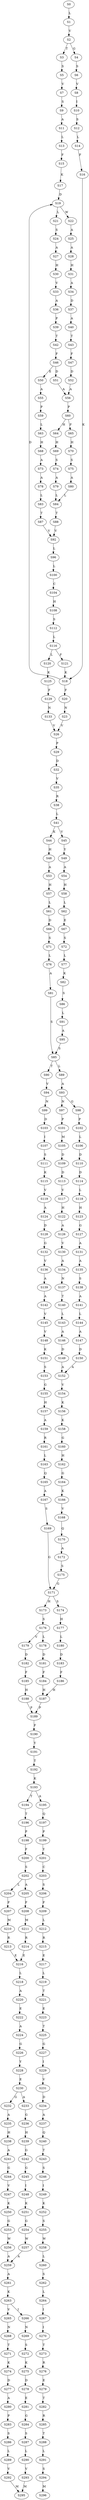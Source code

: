 strict digraph  {
	S0 -> S1 [ label = L ];
	S1 -> S2 [ label = V ];
	S2 -> S3 [ label = T ];
	S2 -> S4 [ label = G ];
	S3 -> S5 [ label = S ];
	S4 -> S6 [ label = S ];
	S5 -> S7 [ label = V ];
	S6 -> S8 [ label = V ];
	S7 -> S9 [ label = S ];
	S8 -> S10 [ label = I ];
	S9 -> S11 [ label = A ];
	S10 -> S12 [ label = S ];
	S11 -> S13 [ label = L ];
	S12 -> S14 [ label = L ];
	S13 -> S15 [ label = F ];
	S14 -> S16 [ label = F ];
	S15 -> S17 [ label = K ];
	S16 -> S18 [ label = K ];
	S17 -> S19 [ label = D ];
	S18 -> S20 [ label = F ];
	S18 -> S19 [ label = D ];
	S19 -> S21 [ label = L ];
	S19 -> S22 [ label = W ];
	S20 -> S23 [ label = N ];
	S21 -> S24 [ label = S ];
	S22 -> S25 [ label = A ];
	S23 -> S26 [ label = V ];
	S24 -> S27 [ label = A ];
	S25 -> S28 [ label = A ];
	S26 -> S29 [ label = P ];
	S27 -> S30 [ label = H ];
	S28 -> S31 [ label = H ];
	S29 -> S32 [ label = D ];
	S30 -> S33 [ label = V ];
	S31 -> S34 [ label = A ];
	S32 -> S35 [ label = V ];
	S33 -> S36 [ label = A ];
	S34 -> S37 [ label = D ];
	S35 -> S38 [ label = R ];
	S36 -> S39 [ label = P ];
	S37 -> S40 [ label = A ];
	S38 -> S41 [ label = L ];
	S39 -> S42 [ label = T ];
	S40 -> S43 [ label = T ];
	S41 -> S44 [ label = K ];
	S41 -> S45 [ label = V ];
	S42 -> S46 [ label = F ];
	S43 -> S47 [ label = F ];
	S44 -> S48 [ label = H ];
	S45 -> S49 [ label = Y ];
	S46 -> S50 [ label = E ];
	S46 -> S51 [ label = D ];
	S47 -> S52 [ label = D ];
	S48 -> S53 [ label = A ];
	S49 -> S54 [ label = A ];
	S50 -> S55 [ label = A ];
	S51 -> S56 [ label = A ];
	S52 -> S56 [ label = A ];
	S53 -> S57 [ label = H ];
	S54 -> S58 [ label = H ];
	S55 -> S59 [ label = P ];
	S56 -> S60 [ label = P ];
	S57 -> S61 [ label = L ];
	S58 -> S62 [ label = L ];
	S59 -> S63 [ label = L ];
	S60 -> S64 [ label = H ];
	S60 -> S65 [ label = F ];
	S61 -> S66 [ label = D ];
	S62 -> S67 [ label = E ];
	S63 -> S68 [ label = H ];
	S64 -> S69 [ label = H ];
	S65 -> S70 [ label = H ];
	S66 -> S71 [ label = S ];
	S67 -> S72 [ label = S ];
	S68 -> S73 [ label = A ];
	S69 -> S74 [ label = S ];
	S70 -> S75 [ label = S ];
	S71 -> S76 [ label = L ];
	S72 -> S77 [ label = L ];
	S73 -> S78 [ label = A ];
	S74 -> S79 [ label = A ];
	S75 -> S80 [ label = A ];
	S76 -> S81 [ label = A ];
	S77 -> S82 [ label = K ];
	S78 -> S83 [ label = L ];
	S79 -> S84 [ label = L ];
	S80 -> S84 [ label = L ];
	S81 -> S85 [ label = S ];
	S82 -> S86 [ label = S ];
	S83 -> S87 [ label = T ];
	S84 -> S88 [ label = T ];
	S85 -> S89 [ label = L ];
	S85 -> S90 [ label = T ];
	S86 -> S91 [ label = L ];
	S87 -> S92 [ label = V ];
	S88 -> S92 [ label = V ];
	S89 -> S93 [ label = A ];
	S90 -> S94 [ label = V ];
	S91 -> S95 [ label = A ];
	S92 -> S96 [ label = L ];
	S93 -> S97 [ label = N ];
	S93 -> S98 [ label = G ];
	S94 -> S99 [ label = N ];
	S95 -> S85 [ label = S ];
	S96 -> S100 [ label = L ];
	S97 -> S101 [ label = P ];
	S98 -> S102 [ label = P ];
	S99 -> S103 [ label = D ];
	S100 -> S104 [ label = C ];
	S101 -> S105 [ label = M ];
	S102 -> S106 [ label = L ];
	S103 -> S107 [ label = I ];
	S104 -> S108 [ label = H ];
	S105 -> S109 [ label = D ];
	S106 -> S110 [ label = D ];
	S107 -> S111 [ label = S ];
	S108 -> S112 [ label = S ];
	S109 -> S113 [ label = D ];
	S110 -> S114 [ label = D ];
	S111 -> S115 [ label = K ];
	S112 -> S116 [ label = L ];
	S113 -> S117 [ label = V ];
	S114 -> S118 [ label = L ];
	S115 -> S119 [ label = V ];
	S116 -> S120 [ label = L ];
	S116 -> S121 [ label = F ];
	S117 -> S122 [ label = H ];
	S118 -> S123 [ label = H ];
	S119 -> S124 [ label = A ];
	S120 -> S125 [ label = K ];
	S121 -> S18 [ label = K ];
	S122 -> S126 [ label = A ];
	S123 -> S127 [ label = G ];
	S124 -> S128 [ label = D ];
	S125 -> S129 [ label = F ];
	S126 -> S130 [ label = V ];
	S127 -> S131 [ label = A ];
	S128 -> S132 [ label = G ];
	S129 -> S133 [ label = N ];
	S130 -> S134 [ label = A ];
	S131 -> S135 [ label = A ];
	S132 -> S136 [ label = V ];
	S133 -> S26 [ label = V ];
	S134 -> S137 [ label = N ];
	S135 -> S138 [ label = S ];
	S136 -> S139 [ label = A ];
	S137 -> S140 [ label = T ];
	S138 -> S141 [ label = A ];
	S139 -> S142 [ label = A ];
	S140 -> S143 [ label = L ];
	S141 -> S144 [ label = L ];
	S142 -> S145 [ label = V ];
	S143 -> S146 [ label = A ];
	S144 -> S147 [ label = A ];
	S145 -> S148 [ label = V ];
	S146 -> S149 [ label = D ];
	S147 -> S150 [ label = D ];
	S148 -> S151 [ label = K ];
	S149 -> S152 [ label = A ];
	S150 -> S152 [ label = A ];
	S151 -> S153 [ label = S ];
	S152 -> S154 [ label = V ];
	S153 -> S155 [ label = G ];
	S154 -> S156 [ label = K ];
	S155 -> S157 [ label = H ];
	S156 -> S158 [ label = K ];
	S157 -> S159 [ label = A ];
	S158 -> S160 [ label = G ];
	S159 -> S161 [ label = R ];
	S160 -> S162 [ label = H ];
	S161 -> S163 [ label = L ];
	S162 -> S164 [ label = G ];
	S163 -> S165 [ label = Q ];
	S164 -> S166 [ label = K ];
	S165 -> S167 [ label = A ];
	S166 -> S168 [ label = V ];
	S167 -> S169 [ label = S ];
	S168 -> S170 [ label = Q ];
	S169 -> S171 [ label = G ];
	S170 -> S172 [ label = A ];
	S171 -> S173 [ label = H ];
	S171 -> S174 [ label = S ];
	S172 -> S175 [ label = S ];
	S173 -> S176 [ label = S ];
	S174 -> S177 [ label = H ];
	S175 -> S171 [ label = G ];
	S176 -> S178 [ label = L ];
	S176 -> S179 [ label = V ];
	S177 -> S180 [ label = L ];
	S178 -> S181 [ label = D ];
	S179 -> S182 [ label = D ];
	S180 -> S183 [ label = D ];
	S181 -> S184 [ label = F ];
	S182 -> S185 [ label = F ];
	S183 -> S186 [ label = F ];
	S184 -> S187 [ label = H ];
	S185 -> S188 [ label = H ];
	S186 -> S187 [ label = H ];
	S187 -> S189 [ label = P ];
	S188 -> S189 [ label = P ];
	S189 -> S190 [ label = F ];
	S190 -> S191 [ label = Y ];
	S191 -> S192 [ label = T ];
	S192 -> S193 [ label = K ];
	S193 -> S194 [ label = T ];
	S193 -> S195 [ label = A ];
	S194 -> S196 [ label = T ];
	S195 -> S197 [ label = Q ];
	S196 -> S198 [ label = P ];
	S197 -> S199 [ label = P ];
	S198 -> S200 [ label = F ];
	S199 -> S201 [ label = Y ];
	S200 -> S202 [ label = S ];
	S201 -> S203 [ label = C ];
	S202 -> S204 [ label = L ];
	S202 -> S205 [ label = A ];
	S203 -> S206 [ label = S ];
	S204 -> S207 [ label = F ];
	S205 -> S208 [ label = F ];
	S206 -> S209 [ label = F ];
	S207 -> S210 [ label = M ];
	S208 -> S211 [ label = M ];
	S209 -> S212 [ label = L ];
	S210 -> S213 [ label = R ];
	S211 -> S214 [ label = R ];
	S212 -> S215 [ label = R ];
	S213 -> S216 [ label = E ];
	S214 -> S216 [ label = E ];
	S215 -> S217 [ label = E ];
	S216 -> S218 [ label = L ];
	S217 -> S219 [ label = L ];
	S218 -> S220 [ label = A ];
	S219 -> S221 [ label = T ];
	S220 -> S222 [ label = E ];
	S221 -> S223 [ label = E ];
	S222 -> S224 [ label = A ];
	S223 -> S225 [ label = T ];
	S224 -> S226 [ label = G ];
	S225 -> S227 [ label = G ];
	S226 -> S228 [ label = Y ];
	S227 -> S229 [ label = I ];
	S228 -> S230 [ label = E ];
	S229 -> S231 [ label = V ];
	S230 -> S232 [ label = G ];
	S230 -> S233 [ label = A ];
	S231 -> S234 [ label = D ];
	S232 -> S235 [ label = A ];
	S233 -> S236 [ label = G ];
	S234 -> S237 [ label = A ];
	S235 -> S238 [ label = H ];
	S236 -> S239 [ label = H ];
	S237 -> S240 [ label = Q ];
	S238 -> S241 [ label = A ];
	S239 -> S242 [ label = G ];
	S240 -> S243 [ label = T ];
	S241 -> S244 [ label = G ];
	S242 -> S245 [ label = G ];
	S243 -> S246 [ label = S ];
	S244 -> S247 [ label = V ];
	S245 -> S248 [ label = I ];
	S246 -> S249 [ label = I ];
	S247 -> S250 [ label = K ];
	S248 -> S251 [ label = K ];
	S249 -> S252 [ label = K ];
	S250 -> S253 [ label = G ];
	S251 -> S254 [ label = G ];
	S252 -> S255 [ label = S ];
	S253 -> S256 [ label = W ];
	S254 -> S257 [ label = W ];
	S255 -> S258 [ label = W ];
	S256 -> S259 [ label = A ];
	S257 -> S259 [ label = A ];
	S258 -> S260 [ label = L ];
	S259 -> S261 [ label = A ];
	S260 -> S262 [ label = S ];
	S261 -> S263 [ label = K ];
	S262 -> S264 [ label = L ];
	S263 -> S265 [ label = V ];
	S263 -> S266 [ label = I ];
	S264 -> S267 [ label = I ];
	S265 -> S268 [ label = N ];
	S266 -> S269 [ label = N ];
	S267 -> S270 [ label = I ];
	S268 -> S271 [ label = T ];
	S269 -> S272 [ label = S ];
	S270 -> S273 [ label = T ];
	S271 -> S274 [ label = K ];
	S272 -> S275 [ label = K ];
	S273 -> S276 [ label = R ];
	S274 -> S277 [ label = D ];
	S275 -> S278 [ label = D ];
	S276 -> S279 [ label = E ];
	S277 -> S280 [ label = A ];
	S278 -> S281 [ label = E ];
	S279 -> S282 [ label = T ];
	S280 -> S283 [ label = P ];
	S281 -> S284 [ label = G ];
	S282 -> S285 [ label = R ];
	S283 -> S286 [ label = S ];
	S284 -> S287 [ label = S ];
	S285 -> S288 [ label = T ];
	S286 -> S289 [ label = L ];
	S287 -> S290 [ label = L ];
	S288 -> S291 [ label = L ];
	S289 -> S292 [ label = V ];
	S290 -> S293 [ label = V ];
	S291 -> S294 [ label = S ];
	S292 -> S295 [ label = M ];
	S293 -> S295 [ label = M ];
	S294 -> S296 [ label = M ];
}
